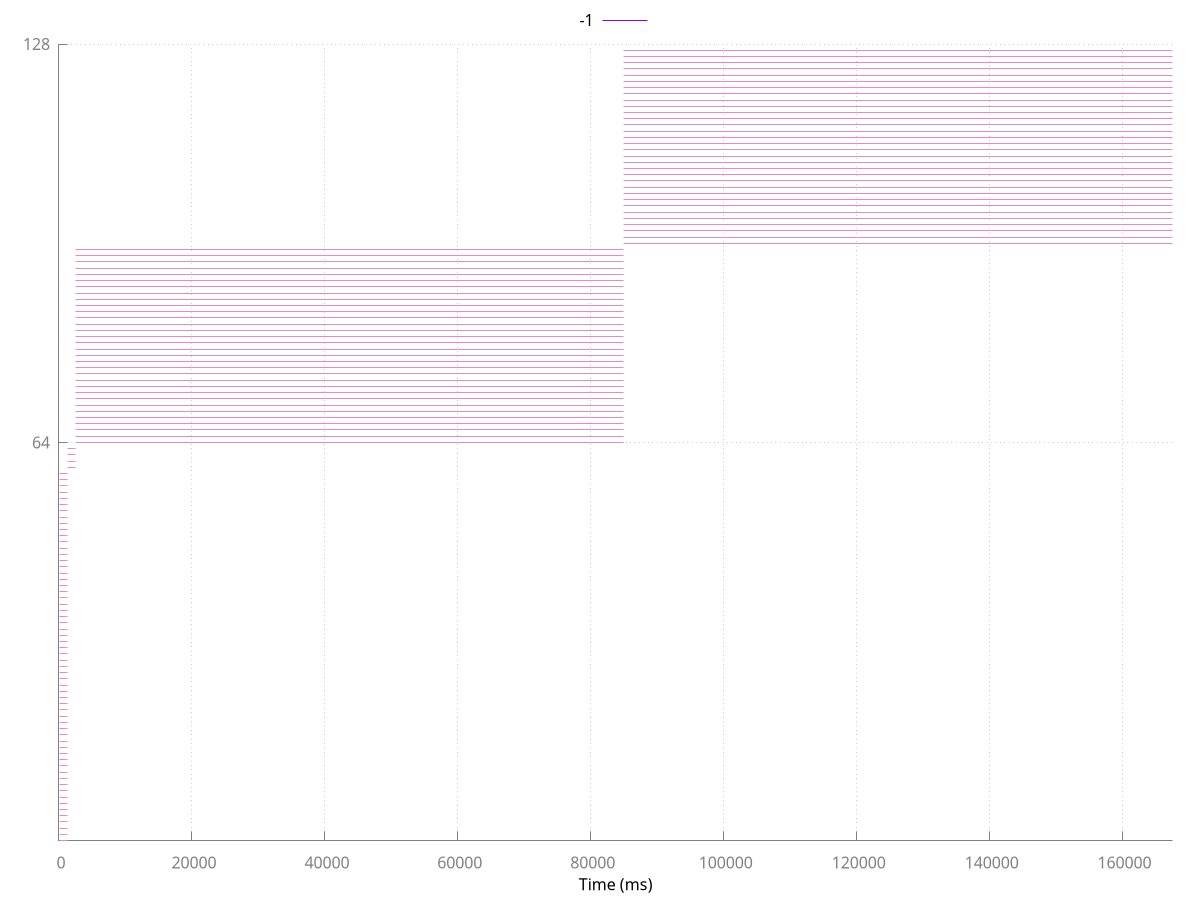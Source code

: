 set terminal pdfcairo font 'Times,22' linewidth 4 rounded dashlength 2 size 5,5

# Line style for axes
set style line 80 lt 1 lc rgb "#808080"

# Line style for grid
set style line 81 lt 0 # dashed
set style line 81 lt rgb "#808080"  # grey

set grid back linestyle 81
set border 3 back linestyle 80 # Remove border on top and right.  These
             # borders are useless and make it harder
             # to see plotted lines near the border.
    # Also, put it in grey; no need for so much emphasis on a border.
set xtics nomirror
set ytics nomirror

set style line 1 lt rgb "#fc8d62" lw 1 pt 1
set style line 2 lt rgb "#8da0cb" lw 1 pt 6
set style line 3 lt rgb "#e78ac3" lw 1 pt 2
set style line 4 lt rgb "#a6d854" lw 1 pt 3
set style line 5 lt rgb "#66c2a5" lw 1 pt 4
set style line 6 lt rgb "#ffd92f" lw 1 pt 5
set style line 7 lt rgb "#e5c494" lw 1 pt 7
set style line 8 lt rgb "#b3b3b3" lw 1 pt 8

set xlabel "Time (ms)" offset 0,0.5
set key above

set arrow from 0,0 to 1231.5,0 ls 3 nohead
set arrow from 0,1 to 1231.5,1 ls 3 nohead
set arrow from 0,2 to 1231.5,2 ls 3 nohead
set arrow from 0,3 to 1231.5,3 ls 3 nohead
set arrow from 0,4 to 1231.5,4 ls 3 nohead
set arrow from 0,5 to 1231.5,5 ls 3 nohead
set arrow from 0,6 to 1231.5,6 ls 3 nohead
set arrow from 0,7 to 1231.5,7 ls 3 nohead
set arrow from 0,8 to 1231.5,8 ls 3 nohead
set arrow from 0,9 to 1231.5,9 ls 3 nohead
set arrow from 0,10 to 1231.5,10 ls 3 nohead
set arrow from 0,11 to 1231.5,11 ls 3 nohead
set arrow from 0,12 to 1231.5,12 ls 3 nohead
set arrow from 0,13 to 1231.5,13 ls 3 nohead
set arrow from 0,14 to 1231.5,14 ls 3 nohead
set arrow from 0,15 to 1231.5,15 ls 3 nohead
set arrow from 0,16 to 1231.5,16 ls 3 nohead
set arrow from 0,17 to 1231.5,17 ls 3 nohead
set arrow from 0,18 to 1231.5,18 ls 3 nohead
set arrow from 0,19 to 1231.5,19 ls 3 nohead
set arrow from 0,20 to 1231.5,20 ls 3 nohead
set arrow from 0,21 to 1231.5,21 ls 3 nohead
set arrow from 0,22 to 1231.5,22 ls 3 nohead
set arrow from 0,23 to 1231.5,23 ls 3 nohead
set arrow from 0,24 to 1231.5,24 ls 3 nohead
set arrow from 0,25 to 1231.5,25 ls 3 nohead
set arrow from 0,26 to 1231.5,26 ls 3 nohead
set arrow from 0,27 to 1231.5,27 ls 3 nohead
set arrow from 0,28 to 1231.5,28 ls 3 nohead
set arrow from 0,29 to 1231.5,29 ls 3 nohead
set arrow from 0,30 to 1231.5,30 ls 3 nohead
set arrow from 0,31 to 1231.5,31 ls 3 nohead
set arrow from 0,32 to 1231.5,32 ls 3 nohead
set arrow from 0,33 to 1231.5,33 ls 3 nohead
set arrow from 0,34 to 1231.5,34 ls 3 nohead
set arrow from 0,35 to 1231.5,35 ls 3 nohead
set arrow from 0,36 to 1231.5,36 ls 3 nohead
set arrow from 0,37 to 1231.5,37 ls 3 nohead
set arrow from 0,38 to 1231.5,38 ls 3 nohead
set arrow from 0,39 to 1231.5,39 ls 3 nohead
set arrow from 0,40 to 1231.5,40 ls 3 nohead
set arrow from 0,41 to 1231.5,41 ls 3 nohead
set arrow from 0,42 to 1231.5,42 ls 3 nohead
set arrow from 0,43 to 1231.5,43 ls 3 nohead
set arrow from 0,44 to 1231.5,44 ls 3 nohead
set arrow from 0,45 to 1231.5,45 ls 3 nohead
set arrow from 0,46 to 1231.5,46 ls 3 nohead
set arrow from 0,47 to 1231.5,47 ls 3 nohead
set arrow from 0,48 to 1231.5,48 ls 3 nohead
set arrow from 0,49 to 1231.5,49 ls 3 nohead
set arrow from 0,50 to 1231.5,50 ls 3 nohead
set arrow from 0,51 to 1231.5,51 ls 3 nohead
set arrow from 0,52 to 1231.5,52 ls 3 nohead
set arrow from 0,53 to 1231.5,53 ls 3 nohead
set arrow from 0,54 to 1231.5,54 ls 3 nohead
set arrow from 0,55 to 1231.5,55 ls 3 nohead
set arrow from 0,56 to 1231.5,56 ls 3 nohead
set arrow from 0,57 to 1231.5,57 ls 3 nohead
set arrow from 0,58 to 1231.5,58 ls 3 nohead
set arrow from 0,59 to 1231.5,59 ls 3 nohead
set arrow from 1231.5,60 to 2463.0,60 ls 3 nohead
set arrow from 1231.5,61 to 2463.0,61 ls 3 nohead
set arrow from 1231.5,62 to 2463.0,62 ls 3 nohead
set arrow from 1231.5,63 to 2463.0,63 ls 3 nohead
set arrow from 2463.0,64 to 84986.5,64 ls 3 nohead
set arrow from 2463.0,65 to 84986.5,65 ls 3 nohead
set arrow from 2463.0,66 to 84986.5,66 ls 3 nohead
set arrow from 2463.0,67 to 84986.5,67 ls 3 nohead
set arrow from 2463.0,68 to 84986.5,68 ls 3 nohead
set arrow from 2463.0,69 to 84986.5,69 ls 3 nohead
set arrow from 2463.0,70 to 84986.5,70 ls 3 nohead
set arrow from 2463.0,71 to 84986.5,71 ls 3 nohead
set arrow from 2463.0,72 to 84986.5,72 ls 3 nohead
set arrow from 2463.0,73 to 84986.5,73 ls 3 nohead
set arrow from 2463.0,74 to 84986.5,74 ls 3 nohead
set arrow from 2463.0,75 to 84986.5,75 ls 3 nohead
set arrow from 2463.0,76 to 84986.5,76 ls 3 nohead
set arrow from 2463.0,77 to 84986.5,77 ls 3 nohead
set arrow from 2463.0,78 to 84986.5,78 ls 3 nohead
set arrow from 2463.0,79 to 84986.5,79 ls 3 nohead
set arrow from 2463.0,80 to 84986.5,80 ls 3 nohead
set arrow from 2463.0,81 to 84986.5,81 ls 3 nohead
set arrow from 2463.0,82 to 84986.5,82 ls 3 nohead
set arrow from 2463.0,83 to 84986.5,83 ls 3 nohead
set arrow from 2463.0,84 to 84986.5,84 ls 3 nohead
set arrow from 2463.0,85 to 84986.5,85 ls 3 nohead
set arrow from 2463.0,86 to 84986.5,86 ls 3 nohead
set arrow from 2463.0,87 to 84986.5,87 ls 3 nohead
set arrow from 2463.0,88 to 84986.5,88 ls 3 nohead
set arrow from 2463.0,89 to 84986.5,89 ls 3 nohead
set arrow from 2463.0,90 to 84986.5,90 ls 3 nohead
set arrow from 2463.0,91 to 84986.5,91 ls 3 nohead
set arrow from 2463.0,92 to 84986.5,92 ls 3 nohead
set arrow from 2463.0,93 to 84986.5,93 ls 3 nohead
set arrow from 2463.0,94 to 84986.5,94 ls 3 nohead
set arrow from 2463.0,95 to 84986.5,95 ls 3 nohead
set arrow from 84986.5,96 to 167510.0,96 ls 3 nohead
set arrow from 84986.5,97 to 167510.0,97 ls 3 nohead
set arrow from 84986.5,98 to 167510.0,98 ls 3 nohead
set arrow from 84986.5,99 to 167510.0,99 ls 3 nohead
set arrow from 84986.5,100 to 167510.0,100 ls 3 nohead
set arrow from 84986.5,101 to 167510.0,101 ls 3 nohead
set arrow from 84986.5,102 to 167510.0,102 ls 3 nohead
set arrow from 84986.5,103 to 167510.0,103 ls 3 nohead
set arrow from 84986.5,104 to 167510.0,104 ls 3 nohead
set arrow from 84986.5,105 to 167510.0,105 ls 3 nohead
set arrow from 84986.5,106 to 167510.0,106 ls 3 nohead
set arrow from 84986.5,107 to 167510.0,107 ls 3 nohead
set arrow from 84986.5,108 to 167510.0,108 ls 3 nohead
set arrow from 84986.5,109 to 167510.0,109 ls 3 nohead
set arrow from 84986.5,110 to 167510.0,110 ls 3 nohead
set arrow from 84986.5,111 to 167510.0,111 ls 3 nohead
set arrow from 84986.5,112 to 167510.0,112 ls 3 nohead
set arrow from 84986.5,113 to 167510.0,113 ls 3 nohead
set arrow from 84986.5,114 to 167510.0,114 ls 3 nohead
set arrow from 84986.5,115 to 167510.0,115 ls 3 nohead
set arrow from 84986.5,116 to 167510.0,116 ls 3 nohead
set arrow from 84986.5,117 to 167510.0,117 ls 3 nohead
set arrow from 84986.5,118 to 167510.0,118 ls 3 nohead
set arrow from 84986.5,119 to 167510.0,119 ls 3 nohead
set arrow from 84986.5,120 to 167510.0,120 ls 3 nohead
set arrow from 84986.5,121 to 167510.0,121 ls 3 nohead
set arrow from 84986.5,122 to 167510.0,122 ls 3 nohead
set arrow from 84986.5,123 to 167510.0,123 ls 3 nohead
set arrow from 84986.5,124 to 167510.0,124 ls 3 nohead
set arrow from 84986.5,125 to 167510.0,125 ls 3 nohead
set arrow from 84986.5,126 to 167510.0,126 ls 3 nohead
set arrow from 84986.5,127 to 167510.0,127 ls 3 nohead
set ytics (64,128)
set xrange [0:167510.0]
set yrange [0:128]
set output "../Experiments/midasExp/leaflet-finder/Spark/AppData/atoms131072/ScipyDist/spcolfsci_64_1/unit.000000/app-20170119202928-0000_0_sim_no_stragglers_waterfall.pdf"
plot -1
